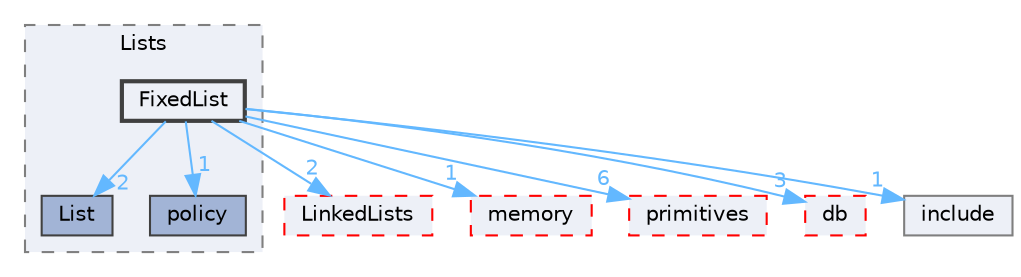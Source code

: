 digraph "src/OpenFOAM/containers/Lists/FixedList"
{
 // LATEX_PDF_SIZE
  bgcolor="transparent";
  edge [fontname=Helvetica,fontsize=10,labelfontname=Helvetica,labelfontsize=10];
  node [fontname=Helvetica,fontsize=10,shape=box,height=0.2,width=0.4];
  compound=true
  subgraph clusterdir_f87fe3b02e96c330e8a853ff310f1666 {
    graph [ bgcolor="#edf0f7", pencolor="grey50", label="Lists", fontname=Helvetica,fontsize=10 style="filled,dashed", URL="dir_f87fe3b02e96c330e8a853ff310f1666.html",tooltip=""]
  dir_03aa4c8470f056a9cdca8307712625bf [label="List", fillcolor="#a2b4d6", color="grey25", style="filled", URL="dir_03aa4c8470f056a9cdca8307712625bf.html",tooltip=""];
  dir_fff9e5dae23cb6fc4266c90f66cb0b18 [label="policy", fillcolor="#a2b4d6", color="grey25", style="filled", URL="dir_fff9e5dae23cb6fc4266c90f66cb0b18.html",tooltip=""];
  dir_8ae708bd051dd27b69149ee282cd159a [label="FixedList", fillcolor="#edf0f7", color="grey25", style="filled,bold", URL="dir_8ae708bd051dd27b69149ee282cd159a.html",tooltip=""];
  }
  dir_1ceeb2d59d8f320bd70a3a0eeca6c137 [label="LinkedLists", fillcolor="#edf0f7", color="red", style="filled,dashed", URL="dir_1ceeb2d59d8f320bd70a3a0eeca6c137.html",tooltip=""];
  dir_385a22dcc2f7120acb0f1a7a832b3b8d [label="memory", fillcolor="#edf0f7", color="red", style="filled,dashed", URL="dir_385a22dcc2f7120acb0f1a7a832b3b8d.html",tooltip=""];
  dir_3e50f45338116b169052b428016851aa [label="primitives", fillcolor="#edf0f7", color="red", style="filled,dashed", URL="dir_3e50f45338116b169052b428016851aa.html",tooltip=""];
  dir_63c634f7a7cfd679ac26c67fb30fc32f [label="db", fillcolor="#edf0f7", color="red", style="filled,dashed", URL="dir_63c634f7a7cfd679ac26c67fb30fc32f.html",tooltip=""];
  dir_e954e9f5966bc1c681a414ec8bd0ee15 [label="include", fillcolor="#edf0f7", color="grey50", style="filled", URL="dir_e954e9f5966bc1c681a414ec8bd0ee15.html",tooltip=""];
  dir_8ae708bd051dd27b69149ee282cd159a->dir_03aa4c8470f056a9cdca8307712625bf [headlabel="2", labeldistance=1.5 headhref="dir_001409_002234.html" href="dir_001409_002234.html" color="steelblue1" fontcolor="steelblue1"];
  dir_8ae708bd051dd27b69149ee282cd159a->dir_1ceeb2d59d8f320bd70a3a0eeca6c137 [headlabel="2", labeldistance=1.5 headhref="dir_001409_002218.html" href="dir_001409_002218.html" color="steelblue1" fontcolor="steelblue1"];
  dir_8ae708bd051dd27b69149ee282cd159a->dir_385a22dcc2f7120acb0f1a7a832b3b8d [headlabel="1", labeldistance=1.5 headhref="dir_001409_002352.html" href="dir_001409_002352.html" color="steelblue1" fontcolor="steelblue1"];
  dir_8ae708bd051dd27b69149ee282cd159a->dir_3e50f45338116b169052b428016851aa [headlabel="6", labeldistance=1.5 headhref="dir_001409_003069.html" href="dir_001409_003069.html" color="steelblue1" fontcolor="steelblue1"];
  dir_8ae708bd051dd27b69149ee282cd159a->dir_63c634f7a7cfd679ac26c67fb30fc32f [headlabel="3", labeldistance=1.5 headhref="dir_001409_000817.html" href="dir_001409_000817.html" color="steelblue1" fontcolor="steelblue1"];
  dir_8ae708bd051dd27b69149ee282cd159a->dir_e954e9f5966bc1c681a414ec8bd0ee15 [headlabel="1", labeldistance=1.5 headhref="dir_001409_001804.html" href="dir_001409_001804.html" color="steelblue1" fontcolor="steelblue1"];
  dir_8ae708bd051dd27b69149ee282cd159a->dir_fff9e5dae23cb6fc4266c90f66cb0b18 [headlabel="1", labeldistance=1.5 headhref="dir_001409_002972.html" href="dir_001409_002972.html" color="steelblue1" fontcolor="steelblue1"];
}
